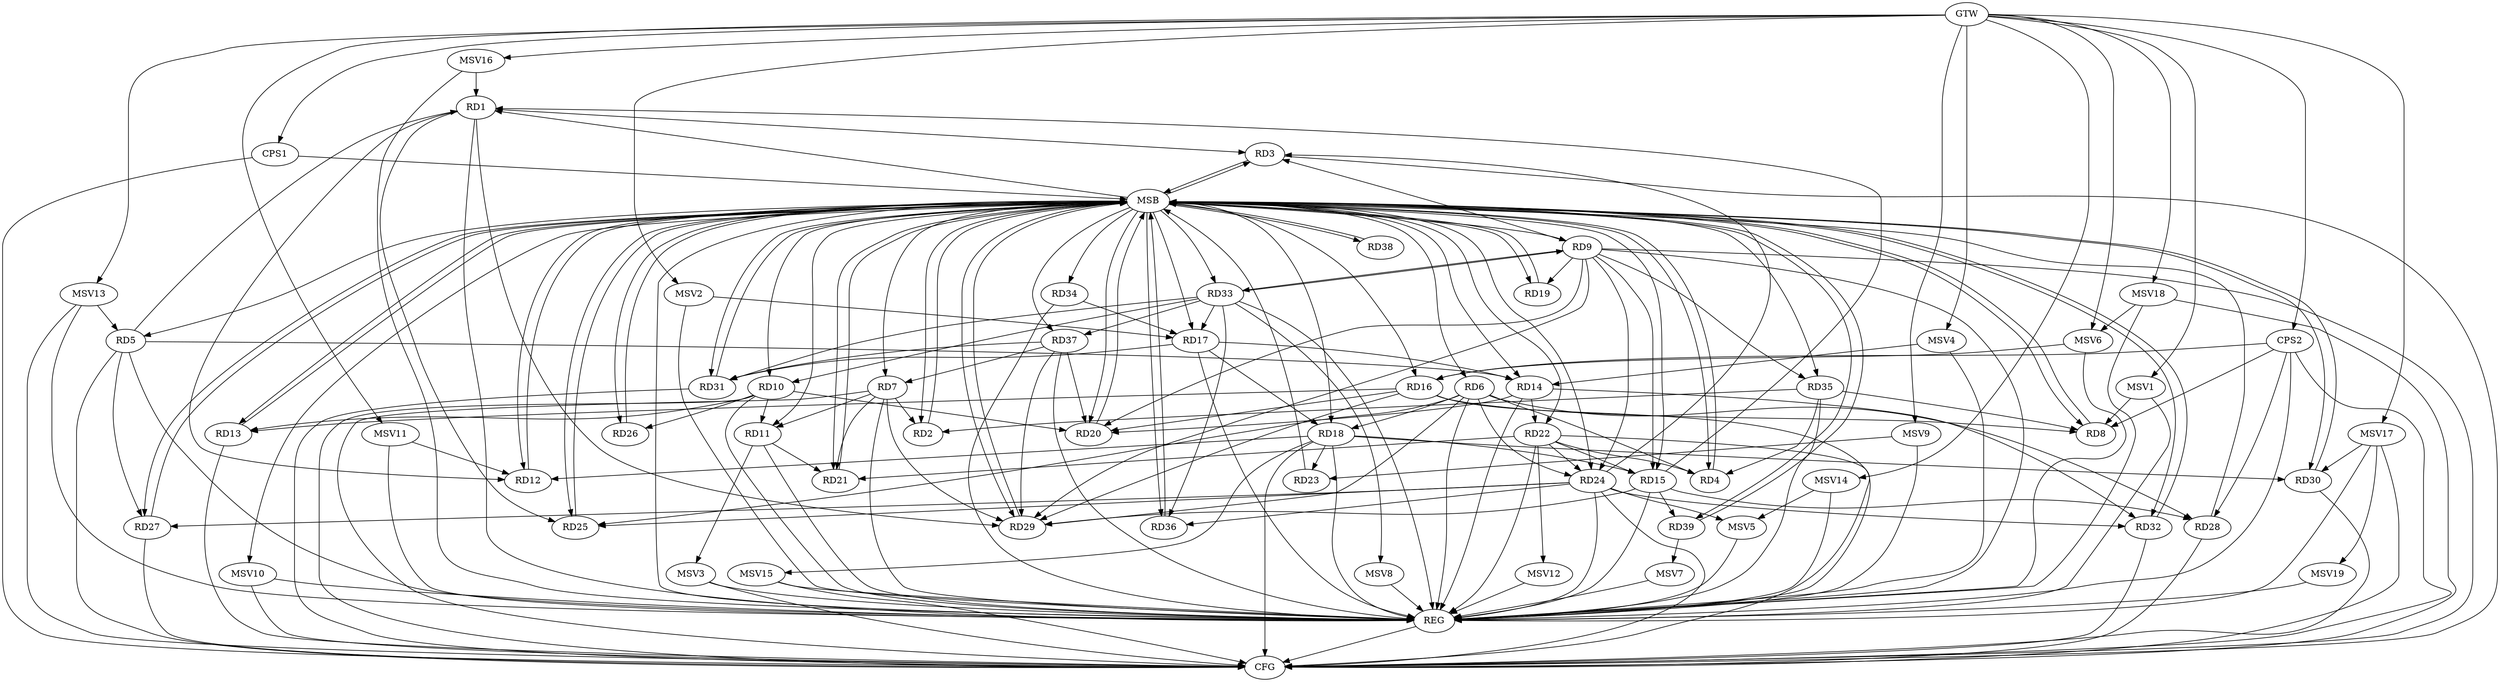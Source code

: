 strict digraph G {
  RD1 [ label="RD1" ];
  RD2 [ label="RD2" ];
  RD3 [ label="RD3" ];
  RD4 [ label="RD4" ];
  RD5 [ label="RD5" ];
  RD6 [ label="RD6" ];
  RD7 [ label="RD7" ];
  RD8 [ label="RD8" ];
  RD9 [ label="RD9" ];
  RD10 [ label="RD10" ];
  RD11 [ label="RD11" ];
  RD12 [ label="RD12" ];
  RD13 [ label="RD13" ];
  RD14 [ label="RD14" ];
  RD15 [ label="RD15" ];
  RD16 [ label="RD16" ];
  RD17 [ label="RD17" ];
  RD18 [ label="RD18" ];
  RD19 [ label="RD19" ];
  RD20 [ label="RD20" ];
  RD21 [ label="RD21" ];
  RD22 [ label="RD22" ];
  RD23 [ label="RD23" ];
  RD24 [ label="RD24" ];
  RD25 [ label="RD25" ];
  RD26 [ label="RD26" ];
  RD27 [ label="RD27" ];
  RD28 [ label="RD28" ];
  RD29 [ label="RD29" ];
  RD30 [ label="RD30" ];
  RD31 [ label="RD31" ];
  RD32 [ label="RD32" ];
  RD33 [ label="RD33" ];
  RD34 [ label="RD34" ];
  RD35 [ label="RD35" ];
  RD36 [ label="RD36" ];
  RD37 [ label="RD37" ];
  RD38 [ label="RD38" ];
  RD39 [ label="RD39" ];
  CPS1 [ label="CPS1" ];
  CPS2 [ label="CPS2" ];
  GTW [ label="GTW" ];
  REG [ label="REG" ];
  MSB [ label="MSB" ];
  CFG [ label="CFG" ];
  MSV1 [ label="MSV1" ];
  MSV2 [ label="MSV2" ];
  MSV3 [ label="MSV3" ];
  MSV4 [ label="MSV4" ];
  MSV5 [ label="MSV5" ];
  MSV6 [ label="MSV6" ];
  MSV7 [ label="MSV7" ];
  MSV8 [ label="MSV8" ];
  MSV9 [ label="MSV9" ];
  MSV10 [ label="MSV10" ];
  MSV11 [ label="MSV11" ];
  MSV12 [ label="MSV12" ];
  MSV13 [ label="MSV13" ];
  MSV14 [ label="MSV14" ];
  MSV15 [ label="MSV15" ];
  MSV16 [ label="MSV16" ];
  MSV17 [ label="MSV17" ];
  MSV18 [ label="MSV18" ];
  MSV19 [ label="MSV19" ];
  RD1 -> RD3;
  RD5 -> RD1;
  RD1 -> RD12;
  RD15 -> RD1;
  RD1 -> RD25;
  RD1 -> RD29;
  RD7 -> RD2;
  RD35 -> RD2;
  RD9 -> RD3;
  RD24 -> RD3;
  RD6 -> RD4;
  RD22 -> RD4;
  RD35 -> RD4;
  RD5 -> RD14;
  RD5 -> RD27;
  RD6 -> RD18;
  RD6 -> RD24;
  RD6 -> RD25;
  RD6 -> RD28;
  RD6 -> RD29;
  RD7 -> RD11;
  RD7 -> RD21;
  RD7 -> RD29;
  RD37 -> RD7;
  RD16 -> RD8;
  RD35 -> RD8;
  RD9 -> RD15;
  RD9 -> RD20;
  RD9 -> RD24;
  RD9 -> RD29;
  RD33 -> RD9;
  RD9 -> RD35;
  RD10 -> RD11;
  RD10 -> RD13;
  RD10 -> RD20;
  RD10 -> RD26;
  RD33 -> RD10;
  RD11 -> RD21;
  RD18 -> RD12;
  RD16 -> RD13;
  RD17 -> RD14;
  RD14 -> RD20;
  RD14 -> RD22;
  RD14 -> RD32;
  RD18 -> RD15;
  RD22 -> RD15;
  RD15 -> RD28;
  RD15 -> RD29;
  RD15 -> RD39;
  RD16 -> RD20;
  RD16 -> RD29;
  RD17 -> RD18;
  RD17 -> RD31;
  RD33 -> RD17;
  RD34 -> RD17;
  RD18 -> RD23;
  RD18 -> RD30;
  RD37 -> RD20;
  RD22 -> RD21;
  RD22 -> RD24;
  RD24 -> RD25;
  RD24 -> RD27;
  RD24 -> RD32;
  RD24 -> RD36;
  RD37 -> RD29;
  RD33 -> RD31;
  RD37 -> RD31;
  RD33 -> RD36;
  RD33 -> RD37;
  CPS2 -> RD8;
  CPS2 -> RD28;
  CPS2 -> RD16;
  GTW -> CPS1;
  GTW -> CPS2;
  RD1 -> REG;
  RD5 -> REG;
  RD6 -> REG;
  RD7 -> REG;
  RD9 -> REG;
  RD10 -> REG;
  RD11 -> REG;
  RD14 -> REG;
  RD15 -> REG;
  RD16 -> REG;
  RD17 -> REG;
  RD18 -> REG;
  RD22 -> REG;
  RD24 -> REG;
  RD33 -> REG;
  RD34 -> REG;
  RD35 -> REG;
  RD37 -> REG;
  CPS2 -> REG;
  RD2 -> MSB;
  MSB -> RD13;
  MSB -> RD15;
  MSB -> RD17;
  MSB -> RD18;
  MSB -> RD22;
  MSB -> RD24;
  MSB -> RD31;
  MSB -> REG;
  RD3 -> MSB;
  MSB -> RD7;
  MSB -> RD29;
  RD4 -> MSB;
  MSB -> RD1;
  MSB -> RD3;
  MSB -> RD11;
  MSB -> RD12;
  MSB -> RD21;
  RD8 -> MSB;
  MSB -> RD4;
  MSB -> RD19;
  MSB -> RD33;
  RD12 -> MSB;
  MSB -> RD25;
  MSB -> RD27;
  MSB -> RD34;
  MSB -> RD36;
  MSB -> RD37;
  MSB -> RD38;
  RD13 -> MSB;
  MSB -> RD10;
  RD19 -> MSB;
  MSB -> RD6;
  MSB -> RD32;
  RD20 -> MSB;
  MSB -> RD2;
  RD21 -> MSB;
  MSB -> RD9;
  MSB -> RD35;
  MSB -> RD39;
  RD23 -> MSB;
  RD25 -> MSB;
  MSB -> RD8;
  MSB -> RD20;
  MSB -> RD26;
  MSB -> RD30;
  RD26 -> MSB;
  MSB -> RD14;
  RD27 -> MSB;
  MSB -> RD5;
  RD28 -> MSB;
  RD29 -> MSB;
  MSB -> RD16;
  RD30 -> MSB;
  RD31 -> MSB;
  RD32 -> MSB;
  RD36 -> MSB;
  RD38 -> MSB;
  RD39 -> MSB;
  CPS1 -> MSB;
  RD13 -> CFG;
  RD5 -> CFG;
  CPS2 -> CFG;
  RD24 -> CFG;
  RD3 -> CFG;
  RD22 -> CFG;
  RD10 -> CFG;
  RD9 -> CFG;
  RD30 -> CFG;
  RD28 -> CFG;
  RD18 -> CFG;
  RD31 -> CFG;
  RD7 -> CFG;
  CPS1 -> CFG;
  RD32 -> CFG;
  RD27 -> CFG;
  REG -> CFG;
  RD9 -> RD33;
  RD9 -> RD19;
  MSV1 -> RD8;
  GTW -> MSV1;
  MSV1 -> REG;
  MSV2 -> RD17;
  GTW -> MSV2;
  MSV2 -> REG;
  RD11 -> MSV3;
  MSV3 -> REG;
  MSV3 -> CFG;
  MSV4 -> RD14;
  GTW -> MSV4;
  MSV4 -> REG;
  RD24 -> MSV5;
  MSV5 -> REG;
  MSV6 -> RD16;
  GTW -> MSV6;
  MSV6 -> REG;
  RD39 -> MSV7;
  MSV7 -> REG;
  RD33 -> MSV8;
  MSV8 -> REG;
  MSV9 -> RD23;
  GTW -> MSV9;
  MSV9 -> REG;
  MSB -> MSV10;
  MSV10 -> REG;
  MSV10 -> CFG;
  MSV11 -> RD12;
  GTW -> MSV11;
  MSV11 -> REG;
  RD22 -> MSV12;
  MSV12 -> REG;
  MSV13 -> RD5;
  GTW -> MSV13;
  MSV13 -> REG;
  MSV13 -> CFG;
  MSV14 -> MSV5;
  GTW -> MSV14;
  MSV14 -> REG;
  RD18 -> MSV15;
  MSV15 -> REG;
  MSV15 -> CFG;
  MSV16 -> RD1;
  GTW -> MSV16;
  MSV16 -> REG;
  MSV17 -> RD30;
  GTW -> MSV17;
  MSV17 -> REG;
  MSV17 -> CFG;
  MSV18 -> MSV6;
  GTW -> MSV18;
  MSV18 -> REG;
  MSV18 -> CFG;
  MSV17 -> MSV19;
  MSV19 -> REG;
}

